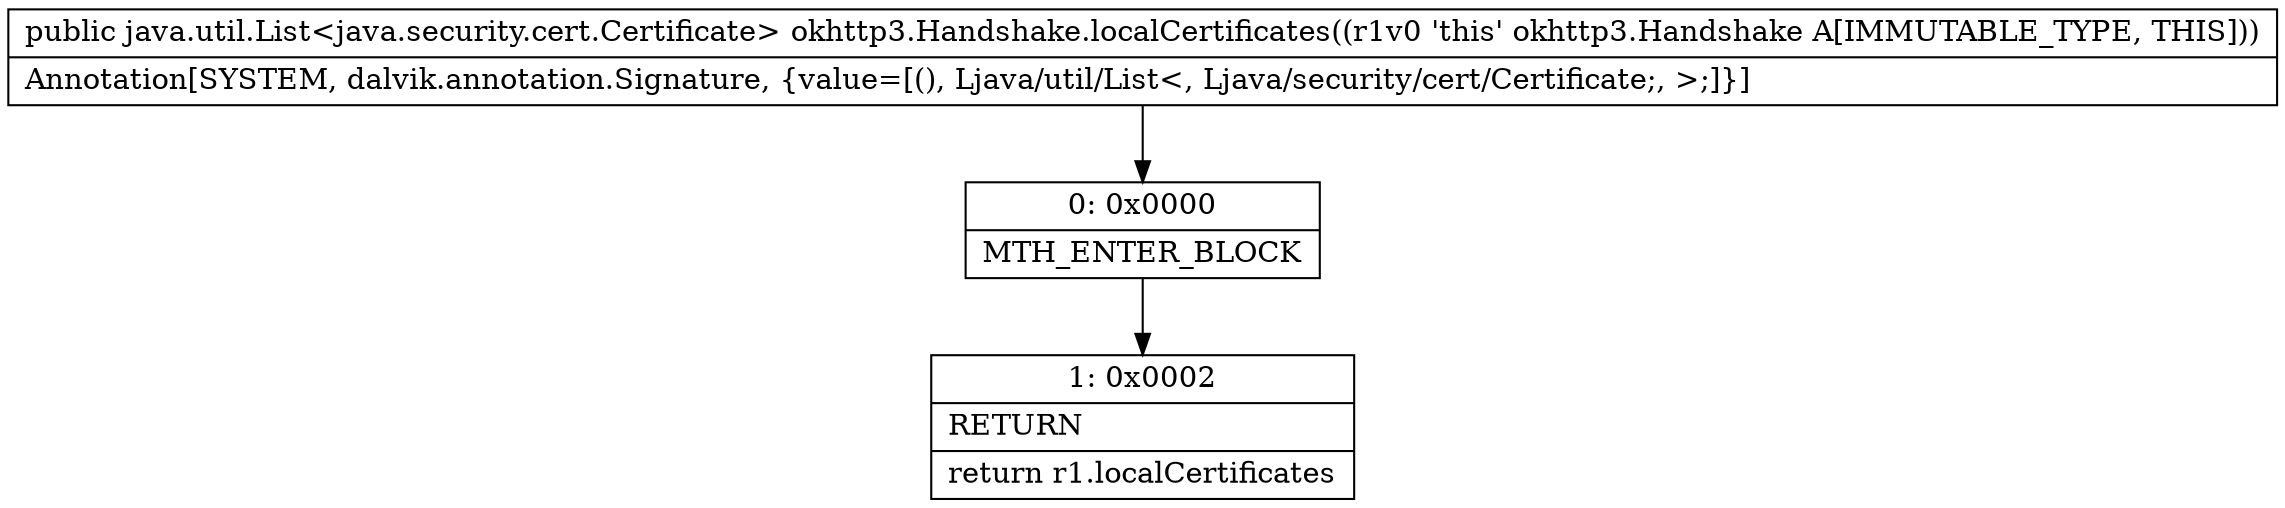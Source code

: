 digraph "CFG forokhttp3.Handshake.localCertificates()Ljava\/util\/List;" {
Node_0 [shape=record,label="{0\:\ 0x0000|MTH_ENTER_BLOCK\l}"];
Node_1 [shape=record,label="{1\:\ 0x0002|RETURN\l|return r1.localCertificates\l}"];
MethodNode[shape=record,label="{public java.util.List\<java.security.cert.Certificate\> okhttp3.Handshake.localCertificates((r1v0 'this' okhttp3.Handshake A[IMMUTABLE_TYPE, THIS]))  | Annotation[SYSTEM, dalvik.annotation.Signature, \{value=[(), Ljava\/util\/List\<, Ljava\/security\/cert\/Certificate;, \>;]\}]\l}"];
MethodNode -> Node_0;
Node_0 -> Node_1;
}

